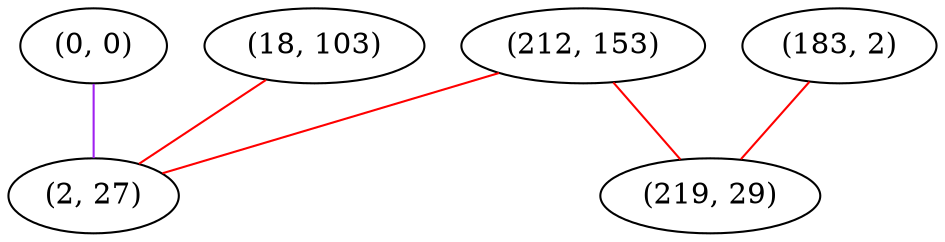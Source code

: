 graph "" {
"(0, 0)";
"(212, 153)";
"(183, 2)";
"(18, 103)";
"(2, 27)";
"(219, 29)";
"(0, 0)" -- "(2, 27)"  [color=purple, key=0, weight=4];
"(212, 153)" -- "(2, 27)"  [color=red, key=0, weight=1];
"(212, 153)" -- "(219, 29)"  [color=red, key=0, weight=1];
"(183, 2)" -- "(219, 29)"  [color=red, key=0, weight=1];
"(18, 103)" -- "(2, 27)"  [color=red, key=0, weight=1];
}
